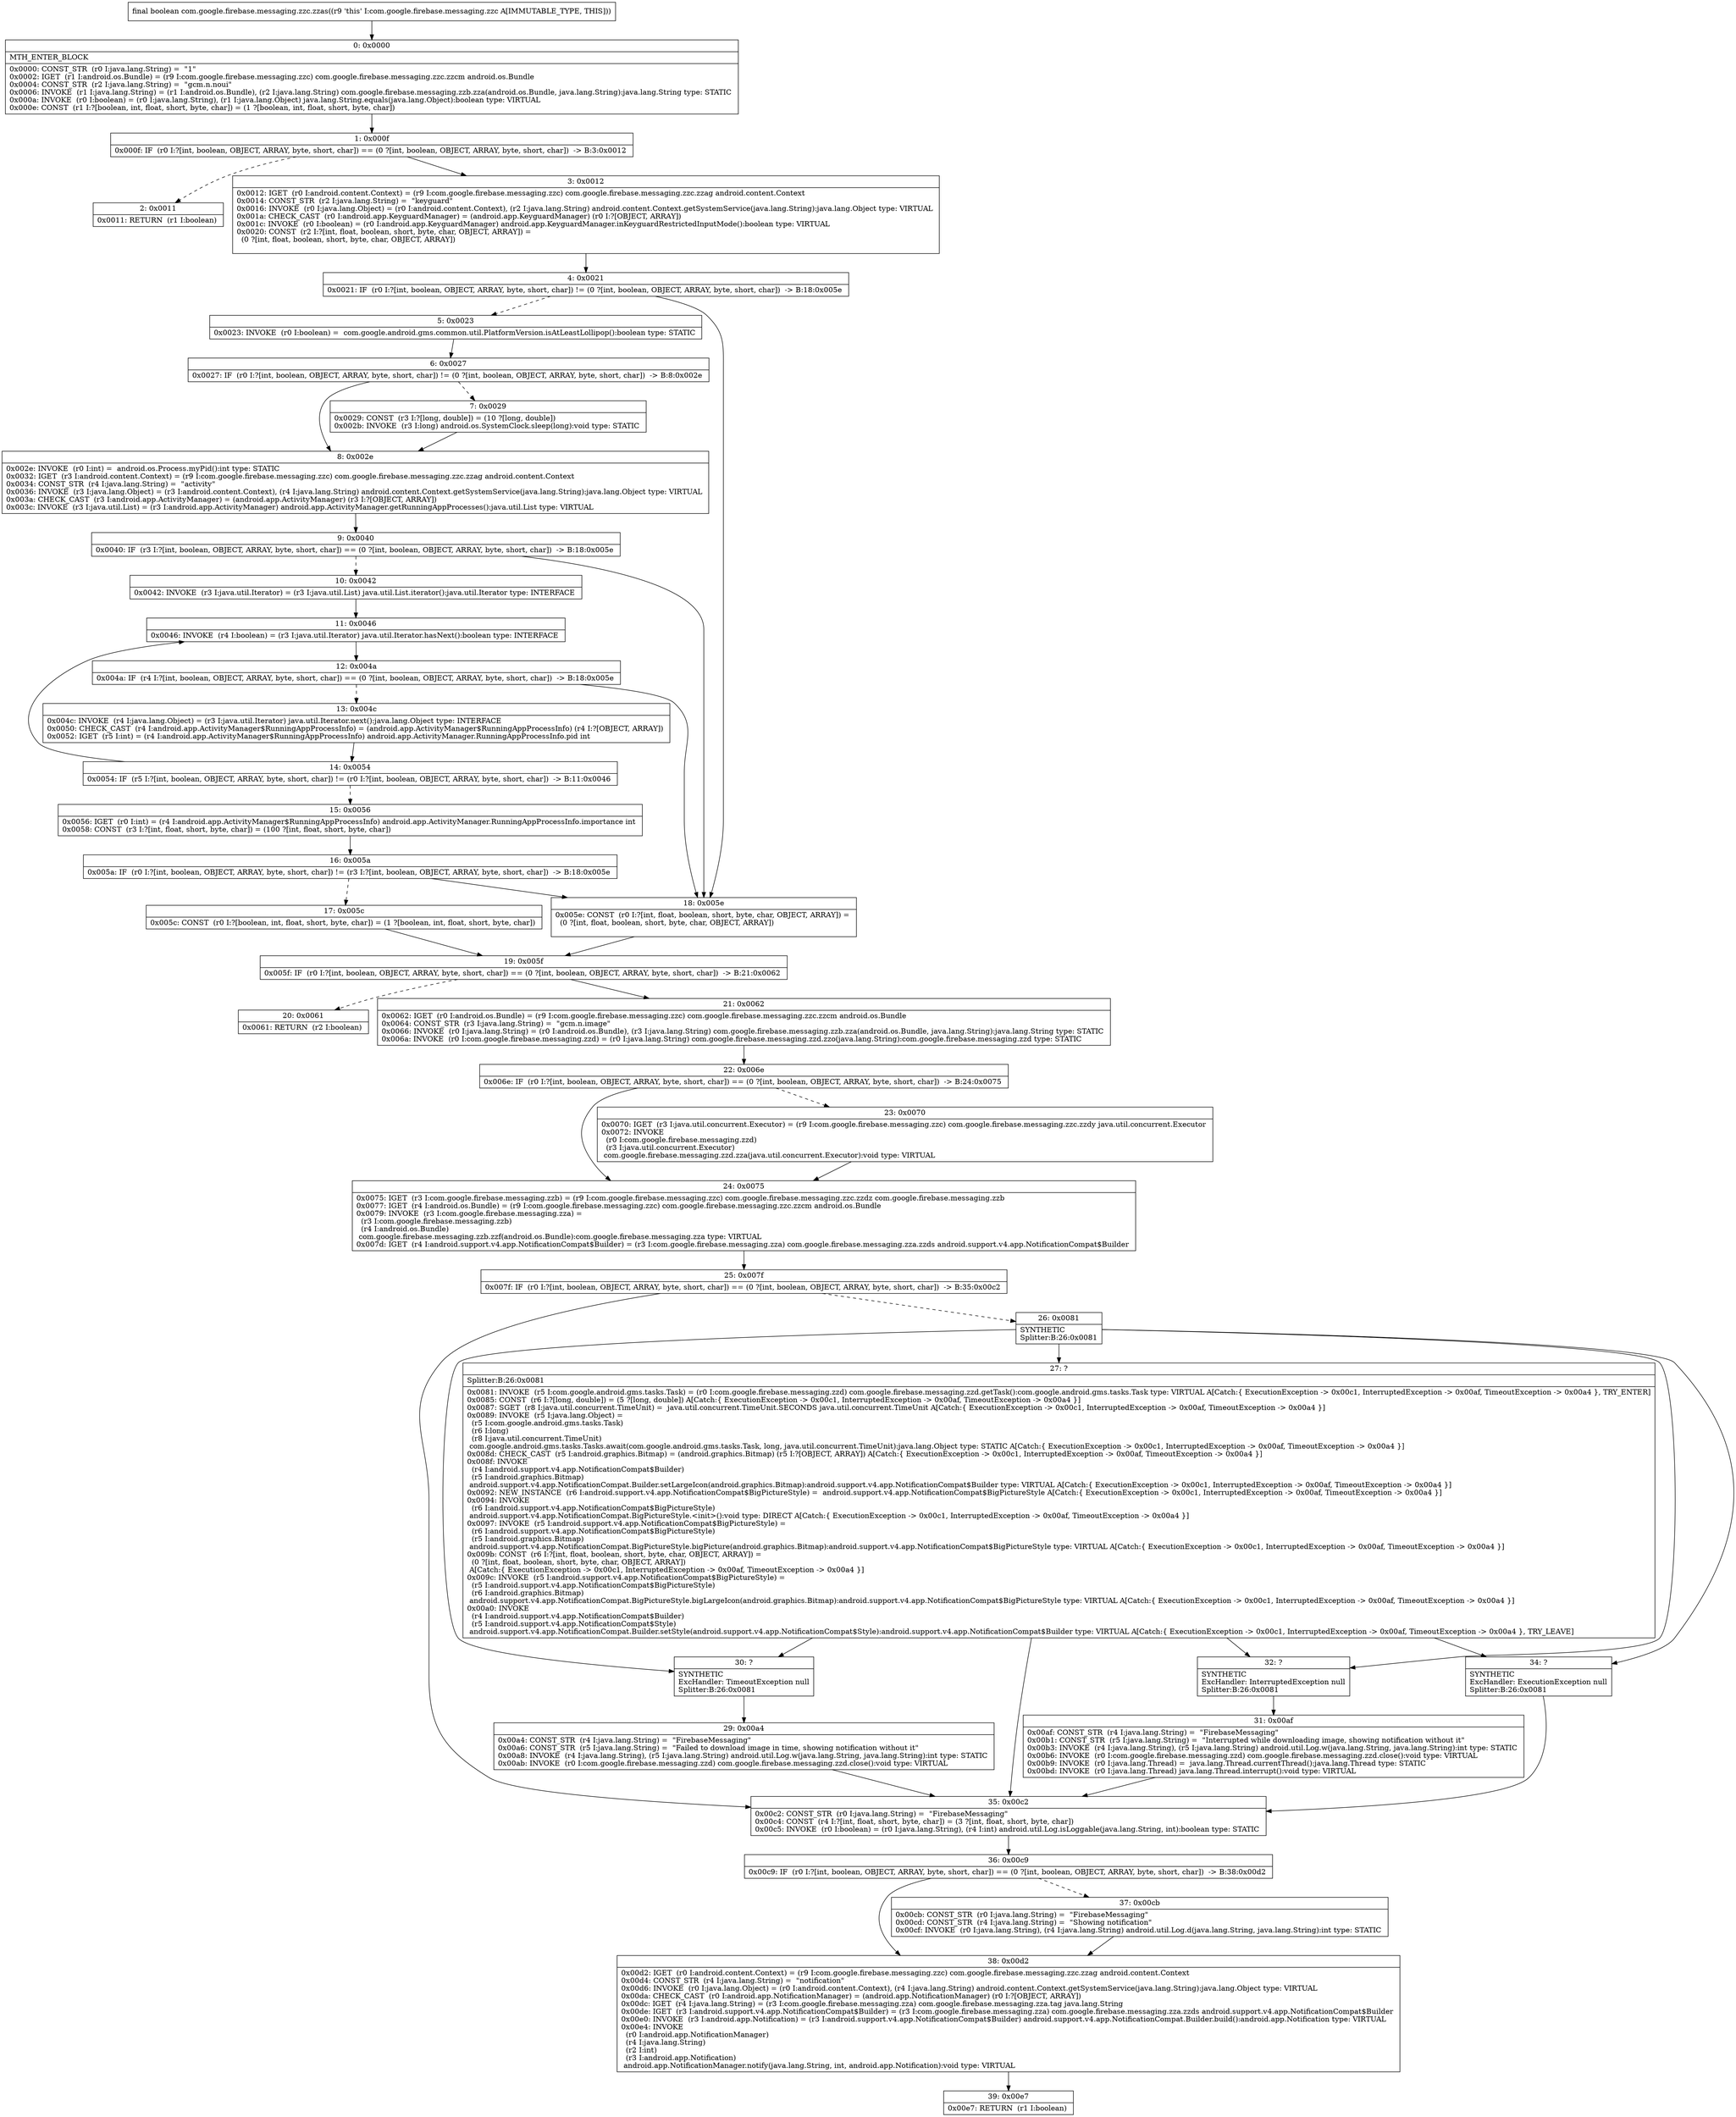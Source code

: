 digraph "CFG forcom.google.firebase.messaging.zzc.zzas()Z" {
Node_0 [shape=record,label="{0\:\ 0x0000|MTH_ENTER_BLOCK\l|0x0000: CONST_STR  (r0 I:java.lang.String) =  \"1\" \l0x0002: IGET  (r1 I:android.os.Bundle) = (r9 I:com.google.firebase.messaging.zzc) com.google.firebase.messaging.zzc.zzcm android.os.Bundle \l0x0004: CONST_STR  (r2 I:java.lang.String) =  \"gcm.n.noui\" \l0x0006: INVOKE  (r1 I:java.lang.String) = (r1 I:android.os.Bundle), (r2 I:java.lang.String) com.google.firebase.messaging.zzb.zza(android.os.Bundle, java.lang.String):java.lang.String type: STATIC \l0x000a: INVOKE  (r0 I:boolean) = (r0 I:java.lang.String), (r1 I:java.lang.Object) java.lang.String.equals(java.lang.Object):boolean type: VIRTUAL \l0x000e: CONST  (r1 I:?[boolean, int, float, short, byte, char]) = (1 ?[boolean, int, float, short, byte, char]) \l}"];
Node_1 [shape=record,label="{1\:\ 0x000f|0x000f: IF  (r0 I:?[int, boolean, OBJECT, ARRAY, byte, short, char]) == (0 ?[int, boolean, OBJECT, ARRAY, byte, short, char])  \-\> B:3:0x0012 \l}"];
Node_2 [shape=record,label="{2\:\ 0x0011|0x0011: RETURN  (r1 I:boolean) \l}"];
Node_3 [shape=record,label="{3\:\ 0x0012|0x0012: IGET  (r0 I:android.content.Context) = (r9 I:com.google.firebase.messaging.zzc) com.google.firebase.messaging.zzc.zzag android.content.Context \l0x0014: CONST_STR  (r2 I:java.lang.String) =  \"keyguard\" \l0x0016: INVOKE  (r0 I:java.lang.Object) = (r0 I:android.content.Context), (r2 I:java.lang.String) android.content.Context.getSystemService(java.lang.String):java.lang.Object type: VIRTUAL \l0x001a: CHECK_CAST  (r0 I:android.app.KeyguardManager) = (android.app.KeyguardManager) (r0 I:?[OBJECT, ARRAY]) \l0x001c: INVOKE  (r0 I:boolean) = (r0 I:android.app.KeyguardManager) android.app.KeyguardManager.inKeyguardRestrictedInputMode():boolean type: VIRTUAL \l0x0020: CONST  (r2 I:?[int, float, boolean, short, byte, char, OBJECT, ARRAY]) = \l  (0 ?[int, float, boolean, short, byte, char, OBJECT, ARRAY])\l \l}"];
Node_4 [shape=record,label="{4\:\ 0x0021|0x0021: IF  (r0 I:?[int, boolean, OBJECT, ARRAY, byte, short, char]) != (0 ?[int, boolean, OBJECT, ARRAY, byte, short, char])  \-\> B:18:0x005e \l}"];
Node_5 [shape=record,label="{5\:\ 0x0023|0x0023: INVOKE  (r0 I:boolean) =  com.google.android.gms.common.util.PlatformVersion.isAtLeastLollipop():boolean type: STATIC \l}"];
Node_6 [shape=record,label="{6\:\ 0x0027|0x0027: IF  (r0 I:?[int, boolean, OBJECT, ARRAY, byte, short, char]) != (0 ?[int, boolean, OBJECT, ARRAY, byte, short, char])  \-\> B:8:0x002e \l}"];
Node_7 [shape=record,label="{7\:\ 0x0029|0x0029: CONST  (r3 I:?[long, double]) = (10 ?[long, double]) \l0x002b: INVOKE  (r3 I:long) android.os.SystemClock.sleep(long):void type: STATIC \l}"];
Node_8 [shape=record,label="{8\:\ 0x002e|0x002e: INVOKE  (r0 I:int) =  android.os.Process.myPid():int type: STATIC \l0x0032: IGET  (r3 I:android.content.Context) = (r9 I:com.google.firebase.messaging.zzc) com.google.firebase.messaging.zzc.zzag android.content.Context \l0x0034: CONST_STR  (r4 I:java.lang.String) =  \"activity\" \l0x0036: INVOKE  (r3 I:java.lang.Object) = (r3 I:android.content.Context), (r4 I:java.lang.String) android.content.Context.getSystemService(java.lang.String):java.lang.Object type: VIRTUAL \l0x003a: CHECK_CAST  (r3 I:android.app.ActivityManager) = (android.app.ActivityManager) (r3 I:?[OBJECT, ARRAY]) \l0x003c: INVOKE  (r3 I:java.util.List) = (r3 I:android.app.ActivityManager) android.app.ActivityManager.getRunningAppProcesses():java.util.List type: VIRTUAL \l}"];
Node_9 [shape=record,label="{9\:\ 0x0040|0x0040: IF  (r3 I:?[int, boolean, OBJECT, ARRAY, byte, short, char]) == (0 ?[int, boolean, OBJECT, ARRAY, byte, short, char])  \-\> B:18:0x005e \l}"];
Node_10 [shape=record,label="{10\:\ 0x0042|0x0042: INVOKE  (r3 I:java.util.Iterator) = (r3 I:java.util.List) java.util.List.iterator():java.util.Iterator type: INTERFACE \l}"];
Node_11 [shape=record,label="{11\:\ 0x0046|0x0046: INVOKE  (r4 I:boolean) = (r3 I:java.util.Iterator) java.util.Iterator.hasNext():boolean type: INTERFACE \l}"];
Node_12 [shape=record,label="{12\:\ 0x004a|0x004a: IF  (r4 I:?[int, boolean, OBJECT, ARRAY, byte, short, char]) == (0 ?[int, boolean, OBJECT, ARRAY, byte, short, char])  \-\> B:18:0x005e \l}"];
Node_13 [shape=record,label="{13\:\ 0x004c|0x004c: INVOKE  (r4 I:java.lang.Object) = (r3 I:java.util.Iterator) java.util.Iterator.next():java.lang.Object type: INTERFACE \l0x0050: CHECK_CAST  (r4 I:android.app.ActivityManager$RunningAppProcessInfo) = (android.app.ActivityManager$RunningAppProcessInfo) (r4 I:?[OBJECT, ARRAY]) \l0x0052: IGET  (r5 I:int) = (r4 I:android.app.ActivityManager$RunningAppProcessInfo) android.app.ActivityManager.RunningAppProcessInfo.pid int \l}"];
Node_14 [shape=record,label="{14\:\ 0x0054|0x0054: IF  (r5 I:?[int, boolean, OBJECT, ARRAY, byte, short, char]) != (r0 I:?[int, boolean, OBJECT, ARRAY, byte, short, char])  \-\> B:11:0x0046 \l}"];
Node_15 [shape=record,label="{15\:\ 0x0056|0x0056: IGET  (r0 I:int) = (r4 I:android.app.ActivityManager$RunningAppProcessInfo) android.app.ActivityManager.RunningAppProcessInfo.importance int \l0x0058: CONST  (r3 I:?[int, float, short, byte, char]) = (100 ?[int, float, short, byte, char]) \l}"];
Node_16 [shape=record,label="{16\:\ 0x005a|0x005a: IF  (r0 I:?[int, boolean, OBJECT, ARRAY, byte, short, char]) != (r3 I:?[int, boolean, OBJECT, ARRAY, byte, short, char])  \-\> B:18:0x005e \l}"];
Node_17 [shape=record,label="{17\:\ 0x005c|0x005c: CONST  (r0 I:?[boolean, int, float, short, byte, char]) = (1 ?[boolean, int, float, short, byte, char]) \l}"];
Node_18 [shape=record,label="{18\:\ 0x005e|0x005e: CONST  (r0 I:?[int, float, boolean, short, byte, char, OBJECT, ARRAY]) = \l  (0 ?[int, float, boolean, short, byte, char, OBJECT, ARRAY])\l \l}"];
Node_19 [shape=record,label="{19\:\ 0x005f|0x005f: IF  (r0 I:?[int, boolean, OBJECT, ARRAY, byte, short, char]) == (0 ?[int, boolean, OBJECT, ARRAY, byte, short, char])  \-\> B:21:0x0062 \l}"];
Node_20 [shape=record,label="{20\:\ 0x0061|0x0061: RETURN  (r2 I:boolean) \l}"];
Node_21 [shape=record,label="{21\:\ 0x0062|0x0062: IGET  (r0 I:android.os.Bundle) = (r9 I:com.google.firebase.messaging.zzc) com.google.firebase.messaging.zzc.zzcm android.os.Bundle \l0x0064: CONST_STR  (r3 I:java.lang.String) =  \"gcm.n.image\" \l0x0066: INVOKE  (r0 I:java.lang.String) = (r0 I:android.os.Bundle), (r3 I:java.lang.String) com.google.firebase.messaging.zzb.zza(android.os.Bundle, java.lang.String):java.lang.String type: STATIC \l0x006a: INVOKE  (r0 I:com.google.firebase.messaging.zzd) = (r0 I:java.lang.String) com.google.firebase.messaging.zzd.zzo(java.lang.String):com.google.firebase.messaging.zzd type: STATIC \l}"];
Node_22 [shape=record,label="{22\:\ 0x006e|0x006e: IF  (r0 I:?[int, boolean, OBJECT, ARRAY, byte, short, char]) == (0 ?[int, boolean, OBJECT, ARRAY, byte, short, char])  \-\> B:24:0x0075 \l}"];
Node_23 [shape=record,label="{23\:\ 0x0070|0x0070: IGET  (r3 I:java.util.concurrent.Executor) = (r9 I:com.google.firebase.messaging.zzc) com.google.firebase.messaging.zzc.zzdy java.util.concurrent.Executor \l0x0072: INVOKE  \l  (r0 I:com.google.firebase.messaging.zzd)\l  (r3 I:java.util.concurrent.Executor)\l com.google.firebase.messaging.zzd.zza(java.util.concurrent.Executor):void type: VIRTUAL \l}"];
Node_24 [shape=record,label="{24\:\ 0x0075|0x0075: IGET  (r3 I:com.google.firebase.messaging.zzb) = (r9 I:com.google.firebase.messaging.zzc) com.google.firebase.messaging.zzc.zzdz com.google.firebase.messaging.zzb \l0x0077: IGET  (r4 I:android.os.Bundle) = (r9 I:com.google.firebase.messaging.zzc) com.google.firebase.messaging.zzc.zzcm android.os.Bundle \l0x0079: INVOKE  (r3 I:com.google.firebase.messaging.zza) = \l  (r3 I:com.google.firebase.messaging.zzb)\l  (r4 I:android.os.Bundle)\l com.google.firebase.messaging.zzb.zzf(android.os.Bundle):com.google.firebase.messaging.zza type: VIRTUAL \l0x007d: IGET  (r4 I:android.support.v4.app.NotificationCompat$Builder) = (r3 I:com.google.firebase.messaging.zza) com.google.firebase.messaging.zza.zzds android.support.v4.app.NotificationCompat$Builder \l}"];
Node_25 [shape=record,label="{25\:\ 0x007f|0x007f: IF  (r0 I:?[int, boolean, OBJECT, ARRAY, byte, short, char]) == (0 ?[int, boolean, OBJECT, ARRAY, byte, short, char])  \-\> B:35:0x00c2 \l}"];
Node_26 [shape=record,label="{26\:\ 0x0081|SYNTHETIC\lSplitter:B:26:0x0081\l}"];
Node_27 [shape=record,label="{27\:\ ?|Splitter:B:26:0x0081\l|0x0081: INVOKE  (r5 I:com.google.android.gms.tasks.Task) = (r0 I:com.google.firebase.messaging.zzd) com.google.firebase.messaging.zzd.getTask():com.google.android.gms.tasks.Task type: VIRTUAL A[Catch:\{ ExecutionException \-\> 0x00c1, InterruptedException \-\> 0x00af, TimeoutException \-\> 0x00a4 \}, TRY_ENTER]\l0x0085: CONST  (r6 I:?[long, double]) = (5 ?[long, double]) A[Catch:\{ ExecutionException \-\> 0x00c1, InterruptedException \-\> 0x00af, TimeoutException \-\> 0x00a4 \}]\l0x0087: SGET  (r8 I:java.util.concurrent.TimeUnit) =  java.util.concurrent.TimeUnit.SECONDS java.util.concurrent.TimeUnit A[Catch:\{ ExecutionException \-\> 0x00c1, InterruptedException \-\> 0x00af, TimeoutException \-\> 0x00a4 \}]\l0x0089: INVOKE  (r5 I:java.lang.Object) = \l  (r5 I:com.google.android.gms.tasks.Task)\l  (r6 I:long)\l  (r8 I:java.util.concurrent.TimeUnit)\l com.google.android.gms.tasks.Tasks.await(com.google.android.gms.tasks.Task, long, java.util.concurrent.TimeUnit):java.lang.Object type: STATIC A[Catch:\{ ExecutionException \-\> 0x00c1, InterruptedException \-\> 0x00af, TimeoutException \-\> 0x00a4 \}]\l0x008d: CHECK_CAST  (r5 I:android.graphics.Bitmap) = (android.graphics.Bitmap) (r5 I:?[OBJECT, ARRAY]) A[Catch:\{ ExecutionException \-\> 0x00c1, InterruptedException \-\> 0x00af, TimeoutException \-\> 0x00a4 \}]\l0x008f: INVOKE  \l  (r4 I:android.support.v4.app.NotificationCompat$Builder)\l  (r5 I:android.graphics.Bitmap)\l android.support.v4.app.NotificationCompat.Builder.setLargeIcon(android.graphics.Bitmap):android.support.v4.app.NotificationCompat$Builder type: VIRTUAL A[Catch:\{ ExecutionException \-\> 0x00c1, InterruptedException \-\> 0x00af, TimeoutException \-\> 0x00a4 \}]\l0x0092: NEW_INSTANCE  (r6 I:android.support.v4.app.NotificationCompat$BigPictureStyle) =  android.support.v4.app.NotificationCompat$BigPictureStyle A[Catch:\{ ExecutionException \-\> 0x00c1, InterruptedException \-\> 0x00af, TimeoutException \-\> 0x00a4 \}]\l0x0094: INVOKE  \l  (r6 I:android.support.v4.app.NotificationCompat$BigPictureStyle)\l android.support.v4.app.NotificationCompat.BigPictureStyle.\<init\>():void type: DIRECT A[Catch:\{ ExecutionException \-\> 0x00c1, InterruptedException \-\> 0x00af, TimeoutException \-\> 0x00a4 \}]\l0x0097: INVOKE  (r5 I:android.support.v4.app.NotificationCompat$BigPictureStyle) = \l  (r6 I:android.support.v4.app.NotificationCompat$BigPictureStyle)\l  (r5 I:android.graphics.Bitmap)\l android.support.v4.app.NotificationCompat.BigPictureStyle.bigPicture(android.graphics.Bitmap):android.support.v4.app.NotificationCompat$BigPictureStyle type: VIRTUAL A[Catch:\{ ExecutionException \-\> 0x00c1, InterruptedException \-\> 0x00af, TimeoutException \-\> 0x00a4 \}]\l0x009b: CONST  (r6 I:?[int, float, boolean, short, byte, char, OBJECT, ARRAY]) = \l  (0 ?[int, float, boolean, short, byte, char, OBJECT, ARRAY])\l A[Catch:\{ ExecutionException \-\> 0x00c1, InterruptedException \-\> 0x00af, TimeoutException \-\> 0x00a4 \}]\l0x009c: INVOKE  (r5 I:android.support.v4.app.NotificationCompat$BigPictureStyle) = \l  (r5 I:android.support.v4.app.NotificationCompat$BigPictureStyle)\l  (r6 I:android.graphics.Bitmap)\l android.support.v4.app.NotificationCompat.BigPictureStyle.bigLargeIcon(android.graphics.Bitmap):android.support.v4.app.NotificationCompat$BigPictureStyle type: VIRTUAL A[Catch:\{ ExecutionException \-\> 0x00c1, InterruptedException \-\> 0x00af, TimeoutException \-\> 0x00a4 \}]\l0x00a0: INVOKE  \l  (r4 I:android.support.v4.app.NotificationCompat$Builder)\l  (r5 I:android.support.v4.app.NotificationCompat$Style)\l android.support.v4.app.NotificationCompat.Builder.setStyle(android.support.v4.app.NotificationCompat$Style):android.support.v4.app.NotificationCompat$Builder type: VIRTUAL A[Catch:\{ ExecutionException \-\> 0x00c1, InterruptedException \-\> 0x00af, TimeoutException \-\> 0x00a4 \}, TRY_LEAVE]\l}"];
Node_29 [shape=record,label="{29\:\ 0x00a4|0x00a4: CONST_STR  (r4 I:java.lang.String) =  \"FirebaseMessaging\" \l0x00a6: CONST_STR  (r5 I:java.lang.String) =  \"Failed to download image in time, showing notification without it\" \l0x00a8: INVOKE  (r4 I:java.lang.String), (r5 I:java.lang.String) android.util.Log.w(java.lang.String, java.lang.String):int type: STATIC \l0x00ab: INVOKE  (r0 I:com.google.firebase.messaging.zzd) com.google.firebase.messaging.zzd.close():void type: VIRTUAL \l}"];
Node_30 [shape=record,label="{30\:\ ?|SYNTHETIC\lExcHandler: TimeoutException null\lSplitter:B:26:0x0081\l}"];
Node_31 [shape=record,label="{31\:\ 0x00af|0x00af: CONST_STR  (r4 I:java.lang.String) =  \"FirebaseMessaging\" \l0x00b1: CONST_STR  (r5 I:java.lang.String) =  \"Interrupted while downloading image, showing notification without it\" \l0x00b3: INVOKE  (r4 I:java.lang.String), (r5 I:java.lang.String) android.util.Log.w(java.lang.String, java.lang.String):int type: STATIC \l0x00b6: INVOKE  (r0 I:com.google.firebase.messaging.zzd) com.google.firebase.messaging.zzd.close():void type: VIRTUAL \l0x00b9: INVOKE  (r0 I:java.lang.Thread) =  java.lang.Thread.currentThread():java.lang.Thread type: STATIC \l0x00bd: INVOKE  (r0 I:java.lang.Thread) java.lang.Thread.interrupt():void type: VIRTUAL \l}"];
Node_32 [shape=record,label="{32\:\ ?|SYNTHETIC\lExcHandler: InterruptedException null\lSplitter:B:26:0x0081\l}"];
Node_34 [shape=record,label="{34\:\ ?|SYNTHETIC\lExcHandler: ExecutionException null\lSplitter:B:26:0x0081\l}"];
Node_35 [shape=record,label="{35\:\ 0x00c2|0x00c2: CONST_STR  (r0 I:java.lang.String) =  \"FirebaseMessaging\" \l0x00c4: CONST  (r4 I:?[int, float, short, byte, char]) = (3 ?[int, float, short, byte, char]) \l0x00c5: INVOKE  (r0 I:boolean) = (r0 I:java.lang.String), (r4 I:int) android.util.Log.isLoggable(java.lang.String, int):boolean type: STATIC \l}"];
Node_36 [shape=record,label="{36\:\ 0x00c9|0x00c9: IF  (r0 I:?[int, boolean, OBJECT, ARRAY, byte, short, char]) == (0 ?[int, boolean, OBJECT, ARRAY, byte, short, char])  \-\> B:38:0x00d2 \l}"];
Node_37 [shape=record,label="{37\:\ 0x00cb|0x00cb: CONST_STR  (r0 I:java.lang.String) =  \"FirebaseMessaging\" \l0x00cd: CONST_STR  (r4 I:java.lang.String) =  \"Showing notification\" \l0x00cf: INVOKE  (r0 I:java.lang.String), (r4 I:java.lang.String) android.util.Log.d(java.lang.String, java.lang.String):int type: STATIC \l}"];
Node_38 [shape=record,label="{38\:\ 0x00d2|0x00d2: IGET  (r0 I:android.content.Context) = (r9 I:com.google.firebase.messaging.zzc) com.google.firebase.messaging.zzc.zzag android.content.Context \l0x00d4: CONST_STR  (r4 I:java.lang.String) =  \"notification\" \l0x00d6: INVOKE  (r0 I:java.lang.Object) = (r0 I:android.content.Context), (r4 I:java.lang.String) android.content.Context.getSystemService(java.lang.String):java.lang.Object type: VIRTUAL \l0x00da: CHECK_CAST  (r0 I:android.app.NotificationManager) = (android.app.NotificationManager) (r0 I:?[OBJECT, ARRAY]) \l0x00dc: IGET  (r4 I:java.lang.String) = (r3 I:com.google.firebase.messaging.zza) com.google.firebase.messaging.zza.tag java.lang.String \l0x00de: IGET  (r3 I:android.support.v4.app.NotificationCompat$Builder) = (r3 I:com.google.firebase.messaging.zza) com.google.firebase.messaging.zza.zzds android.support.v4.app.NotificationCompat$Builder \l0x00e0: INVOKE  (r3 I:android.app.Notification) = (r3 I:android.support.v4.app.NotificationCompat$Builder) android.support.v4.app.NotificationCompat.Builder.build():android.app.Notification type: VIRTUAL \l0x00e4: INVOKE  \l  (r0 I:android.app.NotificationManager)\l  (r4 I:java.lang.String)\l  (r2 I:int)\l  (r3 I:android.app.Notification)\l android.app.NotificationManager.notify(java.lang.String, int, android.app.Notification):void type: VIRTUAL \l}"];
Node_39 [shape=record,label="{39\:\ 0x00e7|0x00e7: RETURN  (r1 I:boolean) \l}"];
MethodNode[shape=record,label="{final boolean com.google.firebase.messaging.zzc.zzas((r9 'this' I:com.google.firebase.messaging.zzc A[IMMUTABLE_TYPE, THIS])) }"];
MethodNode -> Node_0;
Node_0 -> Node_1;
Node_1 -> Node_2[style=dashed];
Node_1 -> Node_3;
Node_3 -> Node_4;
Node_4 -> Node_5[style=dashed];
Node_4 -> Node_18;
Node_5 -> Node_6;
Node_6 -> Node_7[style=dashed];
Node_6 -> Node_8;
Node_7 -> Node_8;
Node_8 -> Node_9;
Node_9 -> Node_10[style=dashed];
Node_9 -> Node_18;
Node_10 -> Node_11;
Node_11 -> Node_12;
Node_12 -> Node_13[style=dashed];
Node_12 -> Node_18;
Node_13 -> Node_14;
Node_14 -> Node_11;
Node_14 -> Node_15[style=dashed];
Node_15 -> Node_16;
Node_16 -> Node_17[style=dashed];
Node_16 -> Node_18;
Node_17 -> Node_19;
Node_18 -> Node_19;
Node_19 -> Node_20[style=dashed];
Node_19 -> Node_21;
Node_21 -> Node_22;
Node_22 -> Node_23[style=dashed];
Node_22 -> Node_24;
Node_23 -> Node_24;
Node_24 -> Node_25;
Node_25 -> Node_26[style=dashed];
Node_25 -> Node_35;
Node_26 -> Node_27;
Node_26 -> Node_34;
Node_26 -> Node_32;
Node_26 -> Node_30;
Node_27 -> Node_34;
Node_27 -> Node_32;
Node_27 -> Node_30;
Node_27 -> Node_35;
Node_29 -> Node_35;
Node_30 -> Node_29;
Node_31 -> Node_35;
Node_32 -> Node_31;
Node_34 -> Node_35;
Node_35 -> Node_36;
Node_36 -> Node_37[style=dashed];
Node_36 -> Node_38;
Node_37 -> Node_38;
Node_38 -> Node_39;
}

